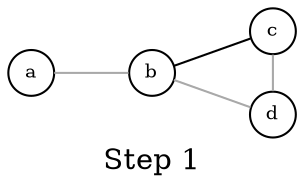 
graph A {
    label="Step 1";
    margin = 0;
    rankdir = LR;
    node [ shape=circle, width=0.3, fixedsize=true, fontsize=9 ];
    edge [ color=darkgray ];
    a [label="a"];
    b [label="b"];
    c [label="c"];
    d [label="d"];
    a -- b;
    b -- d;
    b -- c [color=black];
    c -- d;
    { rank=same; c d }
}

graph B {
    margin = 0;
    rankdir = LR;
    node [ shape=circle, width=0.3, fixedsize=true, fontsize=9 ];
    edge [ color=darkgray ];
    a [label="a"];
    a -- b;
    b -- d [penwidth=2];
    b [label="b, c"];
    c [style=invis];
    b -- c [style=invis];
    d [label="d"];
    c -- d [style=invis];
    { rank=same; c d }
}

graph C {
    margin = 0;
    rankdir = LR;
    node [ shape=circle, width=0.3, fixedsize=true, fontsize=9 ];
    edge [ color=darkgray ];
    a [label="a"];
    a -- b;
    b -- d [penwidth=2, color=black];
    b [label="b, c"];
    c [style=invis];
    b -- c [style=invis];
    d [label="d"];
    c -- d [style=invis];
    { rank=same; c d }
}

graph D {
    margin = 0;
    rankdir = LR;
    node [ shape=circle, width=0.4, fixedsize=true, fontsize=9 ];
    edge [ color=darkgray ];
    a [label="a"];
    a -- b;
    b [label="b, c, d"];
}
